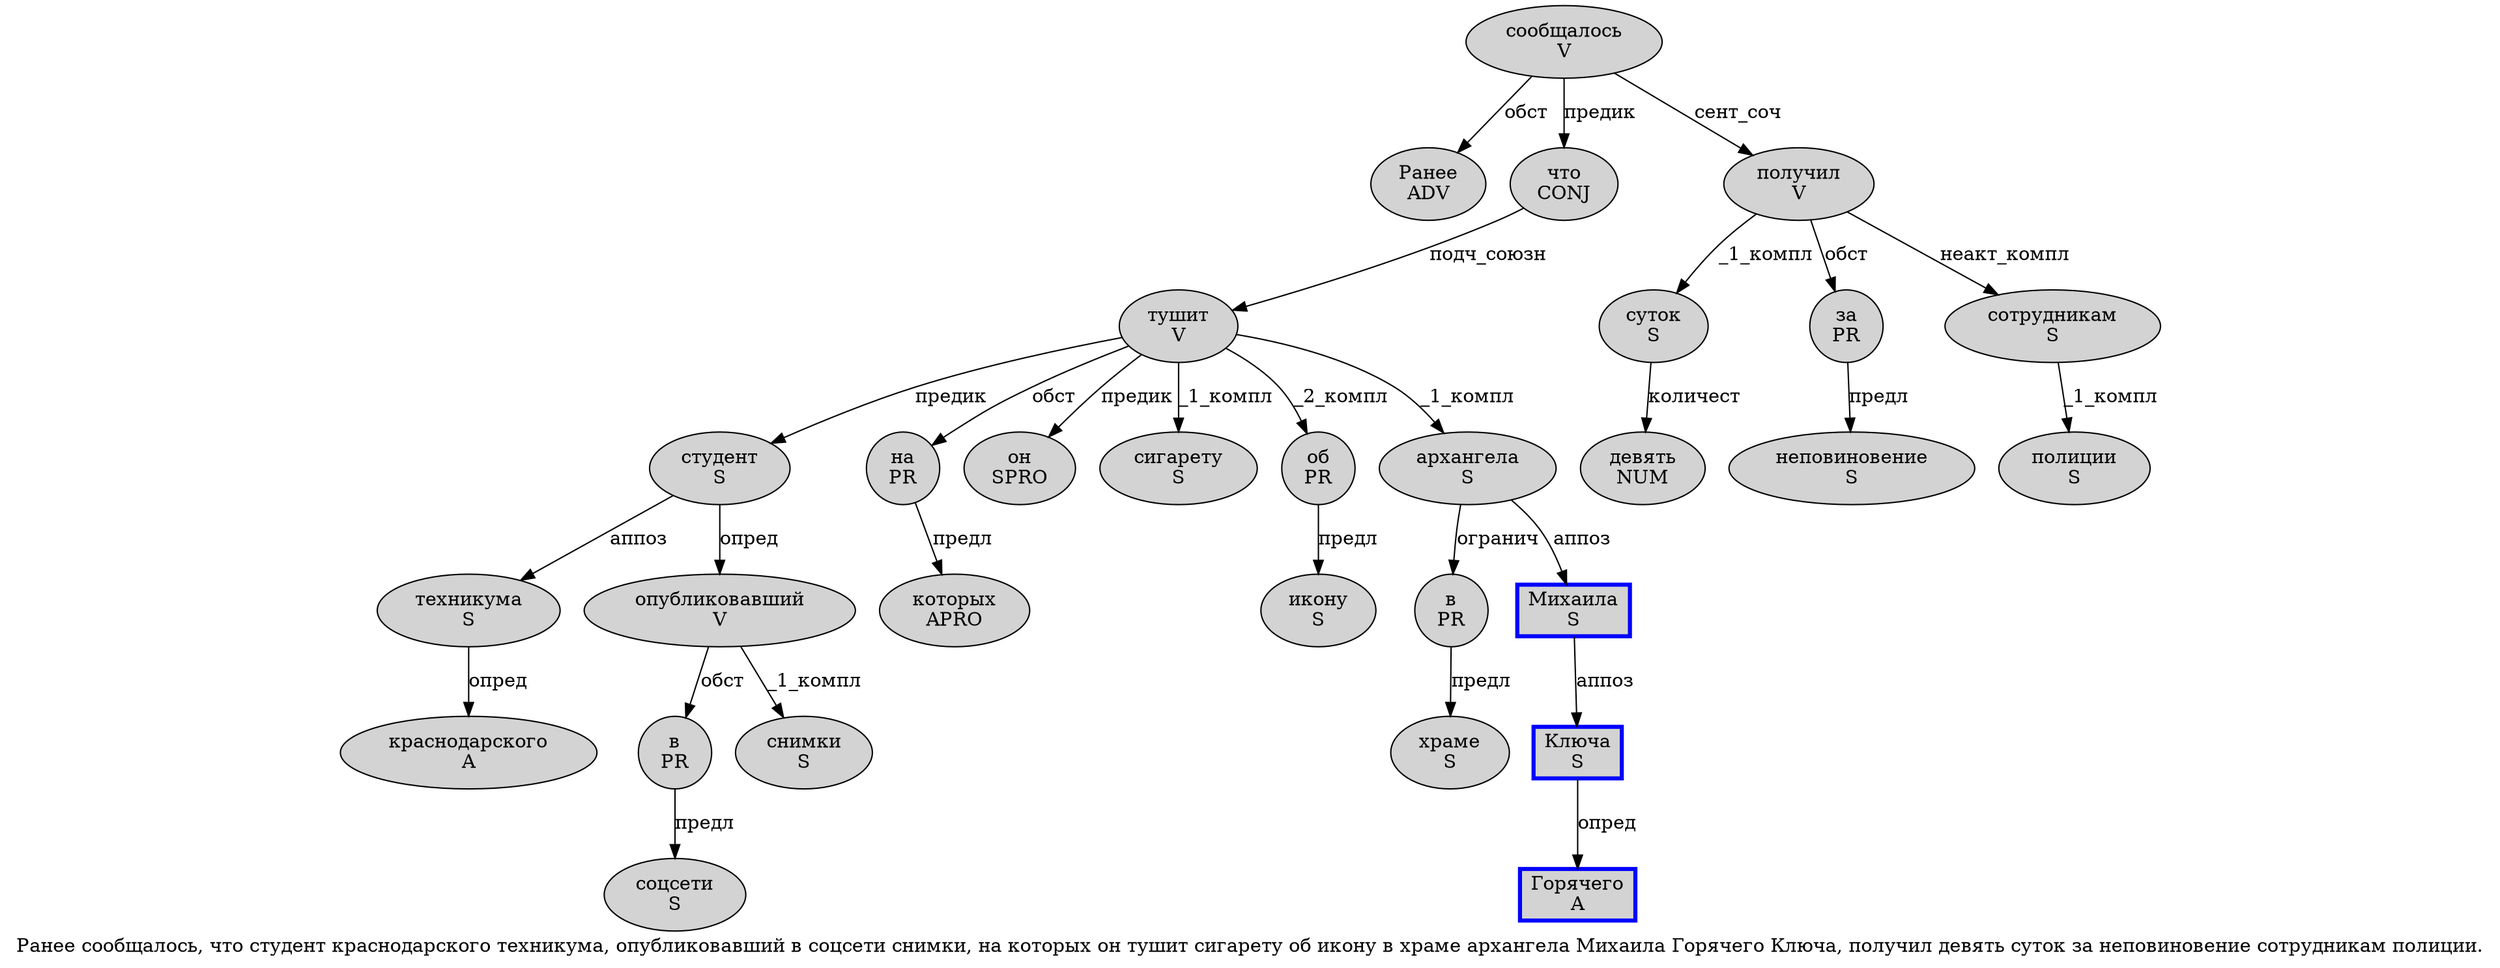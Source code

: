 digraph SENTENCE_1258 {
	graph [label="Ранее сообщалось, что студент краснодарского техникума, опубликовавший в соцсети снимки, на которых он тушит сигарету об икону в храме архангела Михаила Горячего Ключа, получил девять суток за неповиновение сотрудникам полиции."]
	node [style=filled]
		0 [label="Ранее
ADV" color="" fillcolor=lightgray penwidth=1 shape=ellipse]
		1 [label="сообщалось
V" color="" fillcolor=lightgray penwidth=1 shape=ellipse]
		3 [label="что
CONJ" color="" fillcolor=lightgray penwidth=1 shape=ellipse]
		4 [label="студент
S" color="" fillcolor=lightgray penwidth=1 shape=ellipse]
		5 [label="краснодарского
A" color="" fillcolor=lightgray penwidth=1 shape=ellipse]
		6 [label="техникума
S" color="" fillcolor=lightgray penwidth=1 shape=ellipse]
		8 [label="опубликовавший
V" color="" fillcolor=lightgray penwidth=1 shape=ellipse]
		9 [label="в
PR" color="" fillcolor=lightgray penwidth=1 shape=ellipse]
		10 [label="соцсети
S" color="" fillcolor=lightgray penwidth=1 shape=ellipse]
		11 [label="снимки
S" color="" fillcolor=lightgray penwidth=1 shape=ellipse]
		13 [label="на
PR" color="" fillcolor=lightgray penwidth=1 shape=ellipse]
		14 [label="которых
APRO" color="" fillcolor=lightgray penwidth=1 shape=ellipse]
		15 [label="он
SPRO" color="" fillcolor=lightgray penwidth=1 shape=ellipse]
		16 [label="тушит
V" color="" fillcolor=lightgray penwidth=1 shape=ellipse]
		17 [label="сигарету
S" color="" fillcolor=lightgray penwidth=1 shape=ellipse]
		18 [label="об
PR" color="" fillcolor=lightgray penwidth=1 shape=ellipse]
		19 [label="икону
S" color="" fillcolor=lightgray penwidth=1 shape=ellipse]
		20 [label="в
PR" color="" fillcolor=lightgray penwidth=1 shape=ellipse]
		21 [label="храме
S" color="" fillcolor=lightgray penwidth=1 shape=ellipse]
		22 [label="архангела
S" color="" fillcolor=lightgray penwidth=1 shape=ellipse]
		23 [label="Михаила
S" color=blue fillcolor=lightgray penwidth=3 shape=box]
		24 [label="Горячего
A" color=blue fillcolor=lightgray penwidth=3 shape=box]
		25 [label="Ключа
S" color=blue fillcolor=lightgray penwidth=3 shape=box]
		27 [label="получил
V" color="" fillcolor=lightgray penwidth=1 shape=ellipse]
		28 [label="девять
NUM" color="" fillcolor=lightgray penwidth=1 shape=ellipse]
		29 [label="суток
S" color="" fillcolor=lightgray penwidth=1 shape=ellipse]
		30 [label="за
PR" color="" fillcolor=lightgray penwidth=1 shape=ellipse]
		31 [label="неповиновение
S" color="" fillcolor=lightgray penwidth=1 shape=ellipse]
		32 [label="сотрудникам
S" color="" fillcolor=lightgray penwidth=1 shape=ellipse]
		33 [label="полиции
S" color="" fillcolor=lightgray penwidth=1 shape=ellipse]
			27 -> 29 [label="_1_компл"]
			27 -> 30 [label="обст"]
			27 -> 32 [label="неакт_компл"]
			1 -> 0 [label="обст"]
			1 -> 3 [label="предик"]
			1 -> 27 [label="сент_соч"]
			3 -> 16 [label="подч_союзн"]
			20 -> 21 [label="предл"]
			32 -> 33 [label="_1_компл"]
			29 -> 28 [label="количест"]
			22 -> 20 [label="огранич"]
			22 -> 23 [label="аппоз"]
			4 -> 6 [label="аппоз"]
			4 -> 8 [label="опред"]
			13 -> 14 [label="предл"]
			9 -> 10 [label="предл"]
			18 -> 19 [label="предл"]
			6 -> 5 [label="опред"]
			23 -> 25 [label="аппоз"]
			8 -> 9 [label="обст"]
			8 -> 11 [label="_1_компл"]
			16 -> 4 [label="предик"]
			16 -> 13 [label="обст"]
			16 -> 15 [label="предик"]
			16 -> 17 [label="_1_компл"]
			16 -> 18 [label="_2_компл"]
			16 -> 22 [label="_1_компл"]
			25 -> 24 [label="опред"]
			30 -> 31 [label="предл"]
}